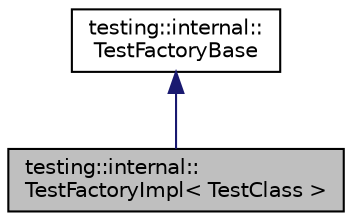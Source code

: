 digraph "testing::internal::TestFactoryImpl&lt; TestClass &gt;"
{
 // LATEX_PDF_SIZE
  edge [fontname="Helvetica",fontsize="10",labelfontname="Helvetica",labelfontsize="10"];
  node [fontname="Helvetica",fontsize="10",shape=record];
  Node1 [label="testing::internal::\lTestFactoryImpl\< TestClass \>",height=0.2,width=0.4,color="black", fillcolor="grey75", style="filled", fontcolor="black",tooltip=" "];
  Node2 -> Node1 [dir="back",color="midnightblue",fontsize="10",style="solid"];
  Node2 [label="testing::internal::\lTestFactoryBase",height=0.2,width=0.4,color="black", fillcolor="white", style="filled",URL="$classtesting_1_1internal_1_1_test_factory_base.html",tooltip=" "];
}
